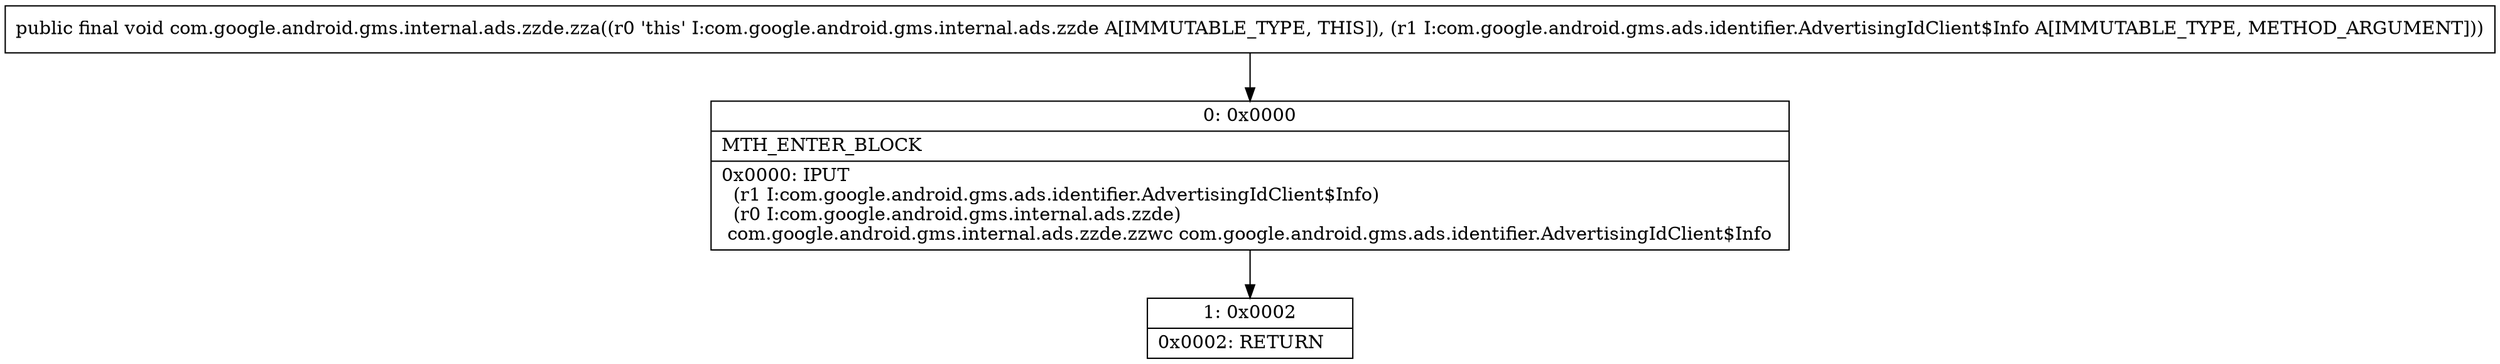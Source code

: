 digraph "CFG forcom.google.android.gms.internal.ads.zzde.zza(Lcom\/google\/android\/gms\/ads\/identifier\/AdvertisingIdClient$Info;)V" {
Node_0 [shape=record,label="{0\:\ 0x0000|MTH_ENTER_BLOCK\l|0x0000: IPUT  \l  (r1 I:com.google.android.gms.ads.identifier.AdvertisingIdClient$Info)\l  (r0 I:com.google.android.gms.internal.ads.zzde)\l com.google.android.gms.internal.ads.zzde.zzwc com.google.android.gms.ads.identifier.AdvertisingIdClient$Info \l}"];
Node_1 [shape=record,label="{1\:\ 0x0002|0x0002: RETURN   \l}"];
MethodNode[shape=record,label="{public final void com.google.android.gms.internal.ads.zzde.zza((r0 'this' I:com.google.android.gms.internal.ads.zzde A[IMMUTABLE_TYPE, THIS]), (r1 I:com.google.android.gms.ads.identifier.AdvertisingIdClient$Info A[IMMUTABLE_TYPE, METHOD_ARGUMENT])) }"];
MethodNode -> Node_0;
Node_0 -> Node_1;
}

